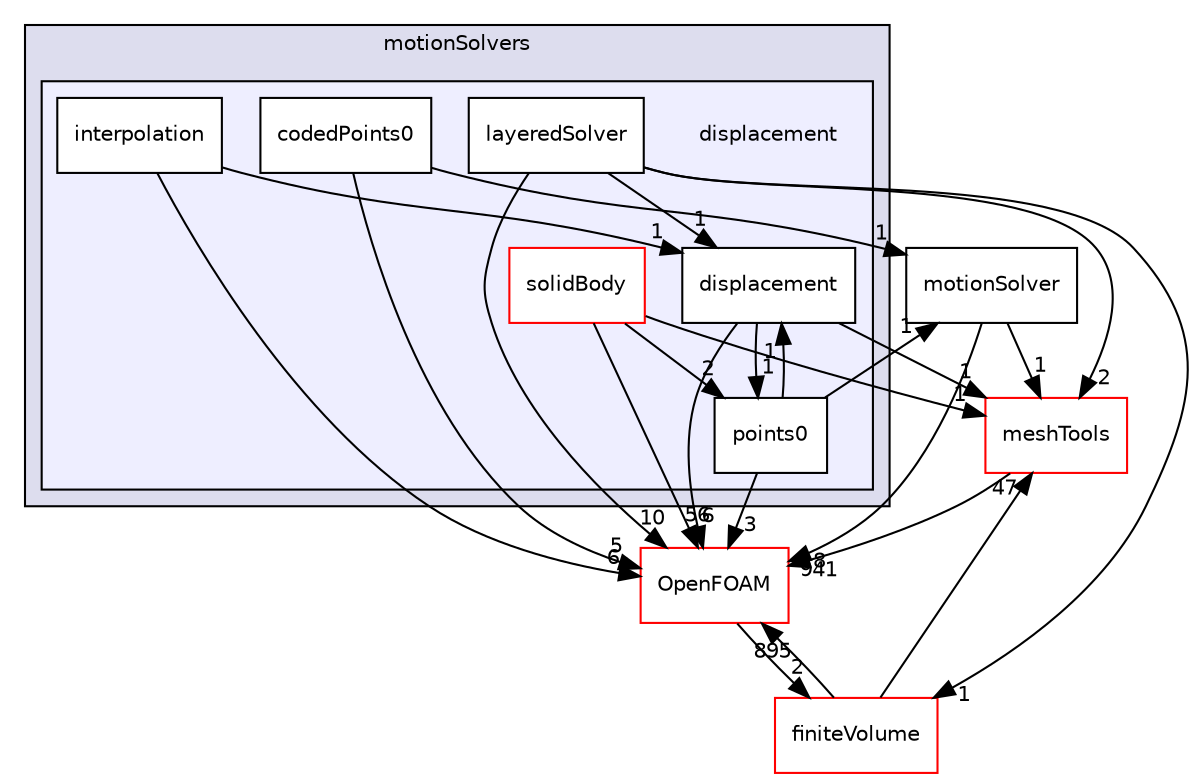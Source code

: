 digraph "src/dynamicMesh/motionSolvers/displacement" {
  bgcolor=transparent;
  compound=true
  node [ fontsize="10", fontname="Helvetica"];
  edge [ labelfontsize="10", labelfontname="Helvetica"];
  subgraph clusterdir_63edc9dc903196284d9e86748ed5cd67 {
    graph [ bgcolor="#ddddee", pencolor="black", label="motionSolvers" fontname="Helvetica", fontsize="10", URL="dir_63edc9dc903196284d9e86748ed5cd67.html"]
  subgraph clusterdir_b6bbef0e5e6a5d50496a71f7626b4ce2 {
    graph [ bgcolor="#eeeeff", pencolor="black", label="" URL="dir_b6bbef0e5e6a5d50496a71f7626b4ce2.html"];
    dir_b6bbef0e5e6a5d50496a71f7626b4ce2 [shape=plaintext label="displacement"];
    dir_06e5da64b73463f8cfe7947593b79a59 [shape=box label="codedPoints0" color="black" fillcolor="white" style="filled" URL="dir_06e5da64b73463f8cfe7947593b79a59.html"];
    dir_c960bcea45d511a49a98f2579b644df1 [shape=box label="displacement" color="black" fillcolor="white" style="filled" URL="dir_c960bcea45d511a49a98f2579b644df1.html"];
    dir_7c880b6d7f1fc964dfba478124ae896f [shape=box label="interpolation" color="black" fillcolor="white" style="filled" URL="dir_7c880b6d7f1fc964dfba478124ae896f.html"];
    dir_45acde67dbbb426dcfe65b9036800310 [shape=box label="layeredSolver" color="black" fillcolor="white" style="filled" URL="dir_45acde67dbbb426dcfe65b9036800310.html"];
    dir_0ae3ac2e96ccafb1dd0d3854a1dd6d1d [shape=box label="points0" color="black" fillcolor="white" style="filled" URL="dir_0ae3ac2e96ccafb1dd0d3854a1dd6d1d.html"];
    dir_cc7685f7f9f2ad928de6799da701a0fd [shape=box label="solidBody" color="red" fillcolor="white" style="filled" URL="dir_cc7685f7f9f2ad928de6799da701a0fd.html"];
  }
  }
  dir_9bd15774b555cf7259a6fa18f99fe99b [shape=box label="finiteVolume" color="red" URL="dir_9bd15774b555cf7259a6fa18f99fe99b.html"];
  dir_ae30ad0bef50cf391b24c614251bb9fd [shape=box label="meshTools" color="red" URL="dir_ae30ad0bef50cf391b24c614251bb9fd.html"];
  dir_f08b2a025042587e1713b7e1a14ec2df [shape=box label="motionSolver" URL="dir_f08b2a025042587e1713b7e1a14ec2df.html"];
  dir_c5473ff19b20e6ec4dfe5c310b3778a8 [shape=box label="OpenFOAM" color="red" URL="dir_c5473ff19b20e6ec4dfe5c310b3778a8.html"];
  dir_9bd15774b555cf7259a6fa18f99fe99b->dir_ae30ad0bef50cf391b24c614251bb9fd [headlabel="47", labeldistance=1.5 headhref="dir_000814_001949.html"];
  dir_9bd15774b555cf7259a6fa18f99fe99b->dir_c5473ff19b20e6ec4dfe5c310b3778a8 [headlabel="895", labeldistance=1.5 headhref="dir_000814_002151.html"];
  dir_45acde67dbbb426dcfe65b9036800310->dir_9bd15774b555cf7259a6fa18f99fe99b [headlabel="1", labeldistance=1.5 headhref="dir_000628_000814.html"];
  dir_45acde67dbbb426dcfe65b9036800310->dir_ae30ad0bef50cf391b24c614251bb9fd [headlabel="2", labeldistance=1.5 headhref="dir_000628_001949.html"];
  dir_45acde67dbbb426dcfe65b9036800310->dir_c960bcea45d511a49a98f2579b644df1 [headlabel="1", labeldistance=1.5 headhref="dir_000628_000626.html"];
  dir_45acde67dbbb426dcfe65b9036800310->dir_c5473ff19b20e6ec4dfe5c310b3778a8 [headlabel="10", labeldistance=1.5 headhref="dir_000628_002151.html"];
  dir_ae30ad0bef50cf391b24c614251bb9fd->dir_c5473ff19b20e6ec4dfe5c310b3778a8 [headlabel="941", labeldistance=1.5 headhref="dir_001949_002151.html"];
  dir_cc7685f7f9f2ad928de6799da701a0fd->dir_ae30ad0bef50cf391b24c614251bb9fd [headlabel="1", labeldistance=1.5 headhref="dir_000630_001949.html"];
  dir_cc7685f7f9f2ad928de6799da701a0fd->dir_0ae3ac2e96ccafb1dd0d3854a1dd6d1d [headlabel="2", labeldistance=1.5 headhref="dir_000630_000629.html"];
  dir_cc7685f7f9f2ad928de6799da701a0fd->dir_c5473ff19b20e6ec4dfe5c310b3778a8 [headlabel="56", labeldistance=1.5 headhref="dir_000630_002151.html"];
  dir_7c880b6d7f1fc964dfba478124ae896f->dir_c960bcea45d511a49a98f2579b644df1 [headlabel="1", labeldistance=1.5 headhref="dir_000627_000626.html"];
  dir_7c880b6d7f1fc964dfba478124ae896f->dir_c5473ff19b20e6ec4dfe5c310b3778a8 [headlabel="6", labeldistance=1.5 headhref="dir_000627_002151.html"];
  dir_0ae3ac2e96ccafb1dd0d3854a1dd6d1d->dir_f08b2a025042587e1713b7e1a14ec2df [headlabel="1", labeldistance=1.5 headhref="dir_000629_000645.html"];
  dir_0ae3ac2e96ccafb1dd0d3854a1dd6d1d->dir_c960bcea45d511a49a98f2579b644df1 [headlabel="1", labeldistance=1.5 headhref="dir_000629_000626.html"];
  dir_0ae3ac2e96ccafb1dd0d3854a1dd6d1d->dir_c5473ff19b20e6ec4dfe5c310b3778a8 [headlabel="3", labeldistance=1.5 headhref="dir_000629_002151.html"];
  dir_f08b2a025042587e1713b7e1a14ec2df->dir_ae30ad0bef50cf391b24c614251bb9fd [headlabel="1", labeldistance=1.5 headhref="dir_000645_001949.html"];
  dir_f08b2a025042587e1713b7e1a14ec2df->dir_c5473ff19b20e6ec4dfe5c310b3778a8 [headlabel="8", labeldistance=1.5 headhref="dir_000645_002151.html"];
  dir_c960bcea45d511a49a98f2579b644df1->dir_ae30ad0bef50cf391b24c614251bb9fd [headlabel="1", labeldistance=1.5 headhref="dir_000626_001949.html"];
  dir_c960bcea45d511a49a98f2579b644df1->dir_0ae3ac2e96ccafb1dd0d3854a1dd6d1d [headlabel="1", labeldistance=1.5 headhref="dir_000626_000629.html"];
  dir_c960bcea45d511a49a98f2579b644df1->dir_c5473ff19b20e6ec4dfe5c310b3778a8 [headlabel="6", labeldistance=1.5 headhref="dir_000626_002151.html"];
  dir_c5473ff19b20e6ec4dfe5c310b3778a8->dir_9bd15774b555cf7259a6fa18f99fe99b [headlabel="2", labeldistance=1.5 headhref="dir_002151_000814.html"];
  dir_06e5da64b73463f8cfe7947593b79a59->dir_f08b2a025042587e1713b7e1a14ec2df [headlabel="1", labeldistance=1.5 headhref="dir_000625_000645.html"];
  dir_06e5da64b73463f8cfe7947593b79a59->dir_c5473ff19b20e6ec4dfe5c310b3778a8 [headlabel="5", labeldistance=1.5 headhref="dir_000625_002151.html"];
}
